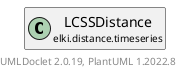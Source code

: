 @startuml
    remove .*\.(Instance|Par|Parameterizer|Factory)$
    set namespaceSeparator none
    hide empty fields
    hide empty methods

    class "<size:14>LCSSDistance.Par\n<size:10>elki.distance.timeseries" as elki.distance.timeseries.LCSSDistance.Par [[LCSSDistance.Par.html]] {
        {static} +PDELTA_ID: OptionID
        {static} +PEPSILON_ID: OptionID
        -pDelta: double
        -pEpsilon: double
        +configure(Parameterization): void
        +make(): LCSSDistance
    }

    interface "<size:14>Parameterizer\n<size:10>elki.utilities.optionhandling" as elki.utilities.optionhandling.Parameterizer [[../../utilities/optionhandling/Parameterizer.html]] {
        {abstract} +make(): Object
    }
    class "<size:14>LCSSDistance\n<size:10>elki.distance.timeseries" as elki.distance.timeseries.LCSSDistance [[LCSSDistance.html]]

    elki.utilities.optionhandling.Parameterizer <|.. elki.distance.timeseries.LCSSDistance.Par
    elki.distance.timeseries.LCSSDistance +-- elki.distance.timeseries.LCSSDistance.Par

    center footer UMLDoclet 2.0.19, PlantUML 1.2022.8
@enduml

